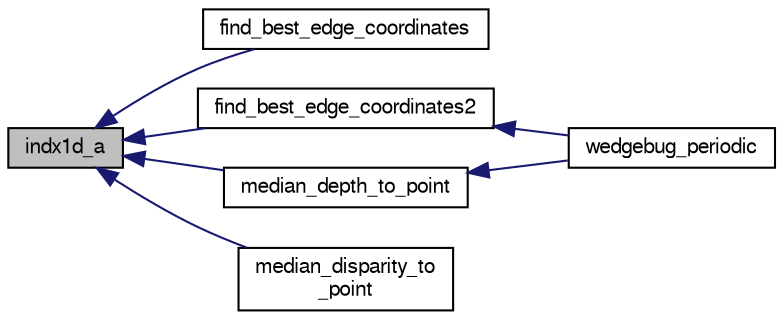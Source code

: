 digraph "indx1d_a"
{
  edge [fontname="FreeSans",fontsize="10",labelfontname="FreeSans",labelfontsize="10"];
  node [fontname="FreeSans",fontsize="10",shape=record];
  rankdir="LR";
  Node1 [label="indx1d_a",height=0.2,width=0.4,color="black", fillcolor="grey75", style="filled", fontcolor="black"];
  Node1 -> Node2 [dir="back",color="midnightblue",fontsize="10",style="solid",fontname="FreeSans"];
  Node2 [label="find_best_edge_coordinates",height=0.2,width=0.4,color="black", fillcolor="white", style="filled",URL="$wedgebug_8c.html#ae8fa3dcd156072863327eb84624e7a61"];
  Node1 -> Node3 [dir="back",color="midnightblue",fontsize="10",style="solid",fontname="FreeSans"];
  Node3 [label="find_best_edge_coordinates2",height=0.2,width=0.4,color="black", fillcolor="white", style="filled",URL="$wedgebug_8c.html#a12bcb5b0a367f4aff91697103ca2393c"];
  Node3 -> Node4 [dir="back",color="midnightblue",fontsize="10",style="solid",fontname="FreeSans"];
  Node4 [label="wedgebug_periodic",height=0.2,width=0.4,color="black", fillcolor="white", style="filled",URL="$wedgebug_8h.html#ae7b75121d704ad8c922be906a906495f"];
  Node1 -> Node5 [dir="back",color="midnightblue",fontsize="10",style="solid",fontname="FreeSans"];
  Node5 [label="median_depth_to_point",height=0.2,width=0.4,color="black", fillcolor="white", style="filled",URL="$wedgebug_8c.html#a60bb5b0863d6e7846307a91a67e43a19"];
  Node5 -> Node4 [dir="back",color="midnightblue",fontsize="10",style="solid",fontname="FreeSans"];
  Node1 -> Node6 [dir="back",color="midnightblue",fontsize="10",style="solid",fontname="FreeSans"];
  Node6 [label="median_disparity_to\l_point",height=0.2,width=0.4,color="black", fillcolor="white", style="filled",URL="$wedgebug_8c.html#a58beceae283a2eb753ea1b2f16b5809b"];
}

